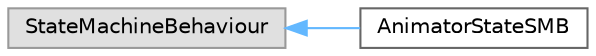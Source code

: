digraph "クラス階層図"
{
 // LATEX_PDF_SIZE
  bgcolor="transparent";
  edge [fontname=Helvetica,fontsize=10,labelfontname=Helvetica,labelfontsize=10];
  node [fontname=Helvetica,fontsize=10,shape=box,height=0.2,width=0.4];
  rankdir="LR";
  Node0 [id="Node000000",label="StateMachineBehaviour",height=0.2,width=0.4,color="grey60", fillcolor="#E0E0E0", style="filled",tooltip=" "];
  Node0 -> Node1 [id="edge620_Node000000_Node000001",dir="back",color="steelblue1",style="solid",tooltip=" "];
  Node1 [id="Node000001",label="AnimatorStateSMB",height=0.2,width=0.4,color="grey40", fillcolor="white", style="filled",URL="$class_animator_state_s_m_b.html",tooltip=" "];
}
